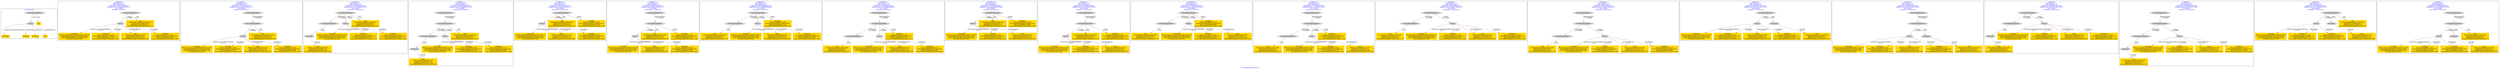 digraph n0 {
fontcolor="blue"
remincross="true"
label="s18-s-indianapolis-artists.xml"
subgraph cluster_0 {
label="1-correct model"
n2[style="filled",color="white",fillcolor="lightgray",label="CulturalHeritageObject1"];
n3[style="filled",color="white",fillcolor="lightgray",label="Person1"];
n4[shape="plaintext",style="filled",fillcolor="gold",label="title"];
n5[shape="plaintext",style="filled",fillcolor="gold",label="nationality"];
n6[shape="plaintext",style="filled",fillcolor="gold",label="birthDate"];
n7[shape="plaintext",style="filled",fillcolor="gold",label="deathDate"];
n8[shape="plaintext",style="filled",fillcolor="gold",label="name"];
}
subgraph cluster_1 {
label="candidate 0\nlink coherence:1.0\nnode coherence:1.0\nconfidence:0.570475399534122\nmapping score:0.6234917998447073\ncost:5.99996\n-precision:1.0-recall:1.0"
n10[style="filled",color="white",fillcolor="lightgray",label="CulturalHeritageObject1"];
n11[style="filled",color="white",fillcolor="lightgray",label="Person1"];
n12[shape="plaintext",style="filled",fillcolor="gold",label="title\n[CulturalHeritageObject,title,0.456]\n[Document,classLink,0.297]\n[WebResource,classLink,0.17]\n[CulturalHeritageObject,description,0.077]"];
n13[shape="plaintext",style="filled",fillcolor="gold",label="nationality\n[Person,countryAssociatedWithThePerson,0.812]\n[CulturalHeritageObject,provenance,0.08]\n[CulturalHeritageObject,description,0.063]\n[Concept,prefLabel,0.045]"];
n14[shape="plaintext",style="filled",fillcolor="gold",label="birthDate\n[Person,dateOfBirth,0.542]\n[CulturalHeritageObject,created,0.291]\n[Person,dateOfDeath,0.124]\n[CulturalHeritageObject,description,0.043]"];
n15[shape="plaintext",style="filled",fillcolor="gold",label="name\n[Person,nameOfThePerson,0.49]\n[Document,classLink,0.271]\n[WebResource,classLink,0.146]\n[CulturalHeritageObject,provenance,0.093]"];
n16[shape="plaintext",style="filled",fillcolor="gold",label="deathDate\n[Person,dateOfDeath,0.552]\n[CulturalHeritageObject,created,0.285]\n[Person,dateOfBirth,0.098]\n[CulturalHeritageObject,provenance,0.064]"];
}
subgraph cluster_2 {
label="candidate 1\nlink coherence:1.0\nnode coherence:1.0\nconfidence:0.570475399534122\nmapping score:0.6234917998447073\ncost:6.99994\n-precision:0.86-recall:1.0"
n18[style="filled",color="white",fillcolor="lightgray",label="CulturalHeritageObject1"];
n19[style="filled",color="white",fillcolor="lightgray",label="Person1"];
n20[style="filled",color="white",fillcolor="lightgray",label="EuropeanaAggregation1"];
n21[shape="plaintext",style="filled",fillcolor="gold",label="title\n[CulturalHeritageObject,title,0.456]\n[Document,classLink,0.297]\n[WebResource,classLink,0.17]\n[CulturalHeritageObject,description,0.077]"];
n22[shape="plaintext",style="filled",fillcolor="gold",label="nationality\n[Person,countryAssociatedWithThePerson,0.812]\n[CulturalHeritageObject,provenance,0.08]\n[CulturalHeritageObject,description,0.063]\n[Concept,prefLabel,0.045]"];
n23[shape="plaintext",style="filled",fillcolor="gold",label="birthDate\n[Person,dateOfBirth,0.542]\n[CulturalHeritageObject,created,0.291]\n[Person,dateOfDeath,0.124]\n[CulturalHeritageObject,description,0.043]"];
n24[shape="plaintext",style="filled",fillcolor="gold",label="name\n[Person,nameOfThePerson,0.49]\n[Document,classLink,0.271]\n[WebResource,classLink,0.146]\n[CulturalHeritageObject,provenance,0.093]"];
n25[shape="plaintext",style="filled",fillcolor="gold",label="deathDate\n[Person,dateOfDeath,0.552]\n[CulturalHeritageObject,created,0.285]\n[Person,dateOfBirth,0.098]\n[CulturalHeritageObject,provenance,0.064]"];
}
subgraph cluster_3 {
label="candidate 10\nlink coherence:1.0\nnode coherence:1.0\nconfidence:0.5265929853440222\nmapping score:0.5755309951146741\ncost:7.99995\n-precision:0.62-recall:0.83"
n27[style="filled",color="white",fillcolor="lightgray",label="CulturalHeritageObject1"];
n28[style="filled",color="white",fillcolor="lightgray",label="CulturalHeritageObject2"];
n29[style="filled",color="white",fillcolor="lightgray",label="Person1"];
n30[style="filled",color="white",fillcolor="lightgray",label="Document2"];
n31[shape="plaintext",style="filled",fillcolor="gold",label="title\n[CulturalHeritageObject,title,0.456]\n[Document,classLink,0.297]\n[WebResource,classLink,0.17]\n[CulturalHeritageObject,description,0.077]"];
n32[shape="plaintext",style="filled",fillcolor="gold",label="nationality\n[Person,countryAssociatedWithThePerson,0.812]\n[CulturalHeritageObject,provenance,0.08]\n[CulturalHeritageObject,description,0.063]\n[Concept,prefLabel,0.045]"];
n33[shape="plaintext",style="filled",fillcolor="gold",label="name\n[Person,nameOfThePerson,0.49]\n[Document,classLink,0.271]\n[WebResource,classLink,0.146]\n[CulturalHeritageObject,provenance,0.093]"];
n34[shape="plaintext",style="filled",fillcolor="gold",label="birthDate\n[Person,dateOfBirth,0.542]\n[CulturalHeritageObject,created,0.291]\n[Person,dateOfDeath,0.124]\n[CulturalHeritageObject,description,0.043]"];
n35[shape="plaintext",style="filled",fillcolor="gold",label="deathDate\n[Person,dateOfDeath,0.552]\n[CulturalHeritageObject,created,0.285]\n[Person,dateOfBirth,0.098]\n[CulturalHeritageObject,provenance,0.064]"];
}
subgraph cluster_4 {
label="candidate 11\nlink coherence:1.0\nnode coherence:1.0\nconfidence:0.5265929853440222\nmapping score:0.5755309951146741\ncost:8.99993\n-precision:0.56-recall:0.83"
n37[style="filled",color="white",fillcolor="lightgray",label="CulturalHeritageObject1"];
n38[style="filled",color="white",fillcolor="lightgray",label="CulturalHeritageObject2"];
n39[style="filled",color="white",fillcolor="lightgray",label="Person1"];
n40[style="filled",color="white",fillcolor="lightgray",label="Document2"];
n41[style="filled",color="white",fillcolor="lightgray",label="EuropeanaAggregation1"];
n42[shape="plaintext",style="filled",fillcolor="gold",label="title\n[CulturalHeritageObject,title,0.456]\n[Document,classLink,0.297]\n[WebResource,classLink,0.17]\n[CulturalHeritageObject,description,0.077]"];
n43[shape="plaintext",style="filled",fillcolor="gold",label="nationality\n[Person,countryAssociatedWithThePerson,0.812]\n[CulturalHeritageObject,provenance,0.08]\n[CulturalHeritageObject,description,0.063]\n[Concept,prefLabel,0.045]"];
n44[shape="plaintext",style="filled",fillcolor="gold",label="name\n[Person,nameOfThePerson,0.49]\n[Document,classLink,0.271]\n[WebResource,classLink,0.146]\n[CulturalHeritageObject,provenance,0.093]"];
n45[shape="plaintext",style="filled",fillcolor="gold",label="birthDate\n[Person,dateOfBirth,0.542]\n[CulturalHeritageObject,created,0.291]\n[Person,dateOfDeath,0.124]\n[CulturalHeritageObject,description,0.043]"];
n46[shape="plaintext",style="filled",fillcolor="gold",label="deathDate\n[Person,dateOfDeath,0.552]\n[CulturalHeritageObject,created,0.285]\n[Person,dateOfBirth,0.098]\n[CulturalHeritageObject,provenance,0.064]"];
}
subgraph cluster_5 {
label="candidate 12\nlink coherence:1.0\nnode coherence:1.0\nconfidence:0.5202025944295252\nmapping score:0.6067341981431751\ncost:5.99996\n-precision:0.83-recall:0.83"
n48[style="filled",color="white",fillcolor="lightgray",label="CulturalHeritageObject1"];
n49[style="filled",color="white",fillcolor="lightgray",label="Person1"];
n50[shape="plaintext",style="filled",fillcolor="gold",label="title\n[CulturalHeritageObject,title,0.456]\n[Document,classLink,0.297]\n[WebResource,classLink,0.17]\n[CulturalHeritageObject,description,0.077]"];
n51[shape="plaintext",style="filled",fillcolor="gold",label="nationality\n[Person,countryAssociatedWithThePerson,0.812]\n[CulturalHeritageObject,provenance,0.08]\n[CulturalHeritageObject,description,0.063]\n[Concept,prefLabel,0.045]"];
n52[shape="plaintext",style="filled",fillcolor="gold",label="birthDate\n[Person,dateOfBirth,0.542]\n[CulturalHeritageObject,created,0.291]\n[Person,dateOfDeath,0.124]\n[CulturalHeritageObject,description,0.043]"];
n53[shape="plaintext",style="filled",fillcolor="gold",label="name\n[Person,nameOfThePerson,0.49]\n[Document,classLink,0.271]\n[WebResource,classLink,0.146]\n[CulturalHeritageObject,provenance,0.093]"];
n54[shape="plaintext",style="filled",fillcolor="gold",label="deathDate\n[Person,dateOfDeath,0.552]\n[CulturalHeritageObject,created,0.285]\n[Person,dateOfBirth,0.098]\n[CulturalHeritageObject,provenance,0.064]"];
}
subgraph cluster_6 {
label="candidate 13\nlink coherence:1.0\nnode coherence:1.0\nconfidence:0.5202025944295252\nmapping score:0.6067341981431751\ncost:6.99994\n-precision:0.71-recall:0.83"
n56[style="filled",color="white",fillcolor="lightgray",label="CulturalHeritageObject1"];
n57[style="filled",color="white",fillcolor="lightgray",label="Person1"];
n58[style="filled",color="white",fillcolor="lightgray",label="EuropeanaAggregation1"];
n59[shape="plaintext",style="filled",fillcolor="gold",label="title\n[CulturalHeritageObject,title,0.456]\n[Document,classLink,0.297]\n[WebResource,classLink,0.17]\n[CulturalHeritageObject,description,0.077]"];
n60[shape="plaintext",style="filled",fillcolor="gold",label="nationality\n[Person,countryAssociatedWithThePerson,0.812]\n[CulturalHeritageObject,provenance,0.08]\n[CulturalHeritageObject,description,0.063]\n[Concept,prefLabel,0.045]"];
n61[shape="plaintext",style="filled",fillcolor="gold",label="birthDate\n[Person,dateOfBirth,0.542]\n[CulturalHeritageObject,created,0.291]\n[Person,dateOfDeath,0.124]\n[CulturalHeritageObject,description,0.043]"];
n62[shape="plaintext",style="filled",fillcolor="gold",label="name\n[Person,nameOfThePerson,0.49]\n[Document,classLink,0.271]\n[WebResource,classLink,0.146]\n[CulturalHeritageObject,provenance,0.093]"];
n63[shape="plaintext",style="filled",fillcolor="gold",label="deathDate\n[Person,dateOfDeath,0.552]\n[CulturalHeritageObject,created,0.285]\n[Person,dateOfBirth,0.098]\n[CulturalHeritageObject,provenance,0.064]"];
}
subgraph cluster_7 {
label="candidate 14\nlink coherence:1.0\nnode coherence:1.0\nconfidence:0.5202025944295252\nmapping score:0.5734008648098418\ncost:6.99995\n-precision:0.57-recall:0.67"
n65[style="filled",color="white",fillcolor="lightgray",label="CulturalHeritageObject1"];
n66[style="filled",color="white",fillcolor="lightgray",label="CulturalHeritageObject2"];
n67[style="filled",color="white",fillcolor="lightgray",label="Person1"];
n68[shape="plaintext",style="filled",fillcolor="gold",label="title\n[CulturalHeritageObject,title,0.456]\n[Document,classLink,0.297]\n[WebResource,classLink,0.17]\n[CulturalHeritageObject,description,0.077]"];
n69[shape="plaintext",style="filled",fillcolor="gold",label="nationality\n[Person,countryAssociatedWithThePerson,0.812]\n[CulturalHeritageObject,provenance,0.08]\n[CulturalHeritageObject,description,0.063]\n[Concept,prefLabel,0.045]"];
n70[shape="plaintext",style="filled",fillcolor="gold",label="birthDate\n[Person,dateOfBirth,0.542]\n[CulturalHeritageObject,created,0.291]\n[Person,dateOfDeath,0.124]\n[CulturalHeritageObject,description,0.043]"];
n71[shape="plaintext",style="filled",fillcolor="gold",label="name\n[Person,nameOfThePerson,0.49]\n[Document,classLink,0.271]\n[WebResource,classLink,0.146]\n[CulturalHeritageObject,provenance,0.093]"];
n72[shape="plaintext",style="filled",fillcolor="gold",label="deathDate\n[Person,dateOfDeath,0.552]\n[CulturalHeritageObject,created,0.285]\n[Person,dateOfBirth,0.098]\n[CulturalHeritageObject,provenance,0.064]"];
}
subgraph cluster_8 {
label="candidate 15\nlink coherence:1.0\nnode coherence:1.0\nconfidence:0.5202025944295252\nmapping score:0.5734008648098418\ncost:7.99993\n-precision:0.5-recall:0.67"
n74[style="filled",color="white",fillcolor="lightgray",label="CulturalHeritageObject1"];
n75[style="filled",color="white",fillcolor="lightgray",label="CulturalHeritageObject2"];
n76[style="filled",color="white",fillcolor="lightgray",label="Person1"];
n77[style="filled",color="white",fillcolor="lightgray",label="EuropeanaAggregation1"];
n78[shape="plaintext",style="filled",fillcolor="gold",label="title\n[CulturalHeritageObject,title,0.456]\n[Document,classLink,0.297]\n[WebResource,classLink,0.17]\n[CulturalHeritageObject,description,0.077]"];
n79[shape="plaintext",style="filled",fillcolor="gold",label="nationality\n[Person,countryAssociatedWithThePerson,0.812]\n[CulturalHeritageObject,provenance,0.08]\n[CulturalHeritageObject,description,0.063]\n[Concept,prefLabel,0.045]"];
n80[shape="plaintext",style="filled",fillcolor="gold",label="birthDate\n[Person,dateOfBirth,0.542]\n[CulturalHeritageObject,created,0.291]\n[Person,dateOfDeath,0.124]\n[CulturalHeritageObject,description,0.043]"];
n81[shape="plaintext",style="filled",fillcolor="gold",label="name\n[Person,nameOfThePerson,0.49]\n[Document,classLink,0.271]\n[WebResource,classLink,0.146]\n[CulturalHeritageObject,provenance,0.093]"];
n82[shape="plaintext",style="filled",fillcolor="gold",label="deathDate\n[Person,dateOfDeath,0.552]\n[CulturalHeritageObject,created,0.285]\n[Person,dateOfBirth,0.098]\n[CulturalHeritageObject,provenance,0.064]"];
}
subgraph cluster_9 {
label="candidate 16\nlink coherence:1.0\nnode coherence:1.0\nconfidence:0.5171029625293007\nmapping score:0.6057009875097669\ncost:5.99996\n-precision:0.83-recall:0.83"
n84[style="filled",color="white",fillcolor="lightgray",label="CulturalHeritageObject1"];
n85[style="filled",color="white",fillcolor="lightgray",label="Person1"];
n86[shape="plaintext",style="filled",fillcolor="gold",label="title\n[CulturalHeritageObject,title,0.456]\n[Document,classLink,0.297]\n[WebResource,classLink,0.17]\n[CulturalHeritageObject,description,0.077]"];
n87[shape="plaintext",style="filled",fillcolor="gold",label="nationality\n[Person,countryAssociatedWithThePerson,0.812]\n[CulturalHeritageObject,provenance,0.08]\n[CulturalHeritageObject,description,0.063]\n[Concept,prefLabel,0.045]"];
n88[shape="plaintext",style="filled",fillcolor="gold",label="deathDate\n[Person,dateOfDeath,0.552]\n[CulturalHeritageObject,created,0.285]\n[Person,dateOfBirth,0.098]\n[CulturalHeritageObject,provenance,0.064]"];
n89[shape="plaintext",style="filled",fillcolor="gold",label="birthDate\n[Person,dateOfBirth,0.542]\n[CulturalHeritageObject,created,0.291]\n[Person,dateOfDeath,0.124]\n[CulturalHeritageObject,description,0.043]"];
n90[shape="plaintext",style="filled",fillcolor="gold",label="name\n[Person,nameOfThePerson,0.49]\n[Document,classLink,0.271]\n[WebResource,classLink,0.146]\n[CulturalHeritageObject,provenance,0.093]"];
}
subgraph cluster_10 {
label="candidate 17\nlink coherence:1.0\nnode coherence:1.0\nconfidence:0.5171029625293007\nmapping score:0.6057009875097669\ncost:6.99994\n-precision:0.71-recall:0.83"
n92[style="filled",color="white",fillcolor="lightgray",label="CulturalHeritageObject1"];
n93[style="filled",color="white",fillcolor="lightgray",label="Person1"];
n94[style="filled",color="white",fillcolor="lightgray",label="EuropeanaAggregation1"];
n95[shape="plaintext",style="filled",fillcolor="gold",label="title\n[CulturalHeritageObject,title,0.456]\n[Document,classLink,0.297]\n[WebResource,classLink,0.17]\n[CulturalHeritageObject,description,0.077]"];
n96[shape="plaintext",style="filled",fillcolor="gold",label="nationality\n[Person,countryAssociatedWithThePerson,0.812]\n[CulturalHeritageObject,provenance,0.08]\n[CulturalHeritageObject,description,0.063]\n[Concept,prefLabel,0.045]"];
n97[shape="plaintext",style="filled",fillcolor="gold",label="deathDate\n[Person,dateOfDeath,0.552]\n[CulturalHeritageObject,created,0.285]\n[Person,dateOfBirth,0.098]\n[CulturalHeritageObject,provenance,0.064]"];
n98[shape="plaintext",style="filled",fillcolor="gold",label="birthDate\n[Person,dateOfBirth,0.542]\n[CulturalHeritageObject,created,0.291]\n[Person,dateOfDeath,0.124]\n[CulturalHeritageObject,description,0.043]"];
n99[shape="plaintext",style="filled",fillcolor="gold",label="name\n[Person,nameOfThePerson,0.49]\n[Document,classLink,0.271]\n[WebResource,classLink,0.146]\n[CulturalHeritageObject,provenance,0.093]"];
}
subgraph cluster_11 {
label="candidate 18\nlink coherence:1.0\nnode coherence:1.0\nconfidence:0.5171029625293007\nmapping score:0.5723676541764335\ncost:6.99995\n-precision:0.57-recall:0.67"
n101[style="filled",color="white",fillcolor="lightgray",label="CulturalHeritageObject1"];
n102[style="filled",color="white",fillcolor="lightgray",label="CulturalHeritageObject2"];
n103[style="filled",color="white",fillcolor="lightgray",label="Person1"];
n104[shape="plaintext",style="filled",fillcolor="gold",label="title\n[CulturalHeritageObject,title,0.456]\n[Document,classLink,0.297]\n[WebResource,classLink,0.17]\n[CulturalHeritageObject,description,0.077]"];
n105[shape="plaintext",style="filled",fillcolor="gold",label="nationality\n[Person,countryAssociatedWithThePerson,0.812]\n[CulturalHeritageObject,provenance,0.08]\n[CulturalHeritageObject,description,0.063]\n[Concept,prefLabel,0.045]"];
n106[shape="plaintext",style="filled",fillcolor="gold",label="deathDate\n[Person,dateOfDeath,0.552]\n[CulturalHeritageObject,created,0.285]\n[Person,dateOfBirth,0.098]\n[CulturalHeritageObject,provenance,0.064]"];
n107[shape="plaintext",style="filled",fillcolor="gold",label="birthDate\n[Person,dateOfBirth,0.542]\n[CulturalHeritageObject,created,0.291]\n[Person,dateOfDeath,0.124]\n[CulturalHeritageObject,description,0.043]"];
n108[shape="plaintext",style="filled",fillcolor="gold",label="name\n[Person,nameOfThePerson,0.49]\n[Document,classLink,0.271]\n[WebResource,classLink,0.146]\n[CulturalHeritageObject,provenance,0.093]"];
}
subgraph cluster_12 {
label="candidate 19\nlink coherence:1.0\nnode coherence:1.0\nconfidence:0.5171029625293007\nmapping score:0.5723676541764335\ncost:7.99993\n-precision:0.5-recall:0.67"
n110[style="filled",color="white",fillcolor="lightgray",label="CulturalHeritageObject1"];
n111[style="filled",color="white",fillcolor="lightgray",label="CulturalHeritageObject2"];
n112[style="filled",color="white",fillcolor="lightgray",label="Person1"];
n113[style="filled",color="white",fillcolor="lightgray",label="EuropeanaAggregation1"];
n114[shape="plaintext",style="filled",fillcolor="gold",label="title\n[CulturalHeritageObject,title,0.456]\n[Document,classLink,0.297]\n[WebResource,classLink,0.17]\n[CulturalHeritageObject,description,0.077]"];
n115[shape="plaintext",style="filled",fillcolor="gold",label="nationality\n[Person,countryAssociatedWithThePerson,0.812]\n[CulturalHeritageObject,provenance,0.08]\n[CulturalHeritageObject,description,0.063]\n[Concept,prefLabel,0.045]"];
n116[shape="plaintext",style="filled",fillcolor="gold",label="deathDate\n[Person,dateOfDeath,0.552]\n[CulturalHeritageObject,created,0.285]\n[Person,dateOfBirth,0.098]\n[CulturalHeritageObject,provenance,0.064]"];
n117[shape="plaintext",style="filled",fillcolor="gold",label="birthDate\n[Person,dateOfBirth,0.542]\n[CulturalHeritageObject,created,0.291]\n[Person,dateOfDeath,0.124]\n[CulturalHeritageObject,description,0.043]"];
n118[shape="plaintext",style="filled",fillcolor="gold",label="name\n[Person,nameOfThePerson,0.49]\n[Document,classLink,0.271]\n[WebResource,classLink,0.146]\n[CulturalHeritageObject,provenance,0.093]"];
}
subgraph cluster_13 {
label="candidate 2\nlink coherence:1.0\nnode coherence:1.0\nconfidence:0.570475399534122\nmapping score:0.6234917998447073\ncost:6.99995\n-precision:0.71-recall:0.83"
n120[style="filled",color="white",fillcolor="lightgray",label="CulturalHeritageObject1"];
n121[style="filled",color="white",fillcolor="lightgray",label="CulturalHeritageObject2"];
n122[style="filled",color="white",fillcolor="lightgray",label="Person1"];
n123[shape="plaintext",style="filled",fillcolor="gold",label="title\n[CulturalHeritageObject,title,0.456]\n[Document,classLink,0.297]\n[WebResource,classLink,0.17]\n[CulturalHeritageObject,description,0.077]"];
n124[shape="plaintext",style="filled",fillcolor="gold",label="nationality\n[Person,countryAssociatedWithThePerson,0.812]\n[CulturalHeritageObject,provenance,0.08]\n[CulturalHeritageObject,description,0.063]\n[Concept,prefLabel,0.045]"];
n125[shape="plaintext",style="filled",fillcolor="gold",label="birthDate\n[Person,dateOfBirth,0.542]\n[CulturalHeritageObject,created,0.291]\n[Person,dateOfDeath,0.124]\n[CulturalHeritageObject,description,0.043]"];
n126[shape="plaintext",style="filled",fillcolor="gold",label="name\n[Person,nameOfThePerson,0.49]\n[Document,classLink,0.271]\n[WebResource,classLink,0.146]\n[CulturalHeritageObject,provenance,0.093]"];
n127[shape="plaintext",style="filled",fillcolor="gold",label="deathDate\n[Person,dateOfDeath,0.552]\n[CulturalHeritageObject,created,0.285]\n[Person,dateOfBirth,0.098]\n[CulturalHeritageObject,provenance,0.064]"];
}
subgraph cluster_14 {
label="candidate 3\nlink coherence:1.0\nnode coherence:1.0\nconfidence:0.570475399534122\nmapping score:0.6234917998447073\ncost:7.99993\n-precision:0.62-recall:0.83"
n129[style="filled",color="white",fillcolor="lightgray",label="CulturalHeritageObject1"];
n130[style="filled",color="white",fillcolor="lightgray",label="CulturalHeritageObject2"];
n131[style="filled",color="white",fillcolor="lightgray",label="Person1"];
n132[style="filled",color="white",fillcolor="lightgray",label="EuropeanaAggregation1"];
n133[shape="plaintext",style="filled",fillcolor="gold",label="title\n[CulturalHeritageObject,title,0.456]\n[Document,classLink,0.297]\n[WebResource,classLink,0.17]\n[CulturalHeritageObject,description,0.077]"];
n134[shape="plaintext",style="filled",fillcolor="gold",label="nationality\n[Person,countryAssociatedWithThePerson,0.812]\n[CulturalHeritageObject,provenance,0.08]\n[CulturalHeritageObject,description,0.063]\n[Concept,prefLabel,0.045]"];
n135[shape="plaintext",style="filled",fillcolor="gold",label="birthDate\n[Person,dateOfBirth,0.542]\n[CulturalHeritageObject,created,0.291]\n[Person,dateOfDeath,0.124]\n[CulturalHeritageObject,description,0.043]"];
n136[shape="plaintext",style="filled",fillcolor="gold",label="name\n[Person,nameOfThePerson,0.49]\n[Document,classLink,0.271]\n[WebResource,classLink,0.146]\n[CulturalHeritageObject,provenance,0.093]"];
n137[shape="plaintext",style="filled",fillcolor="gold",label="deathDate\n[Person,dateOfDeath,0.552]\n[CulturalHeritageObject,created,0.285]\n[Person,dateOfBirth,0.098]\n[CulturalHeritageObject,provenance,0.064]"];
}
subgraph cluster_15 {
label="candidate 4\nlink coherence:1.0\nnode coherence:1.0\nconfidence:0.5388163708111493\nmapping score:0.6129387902703831\ncost:6.99996\n-precision:0.71-recall:0.83"
n139[style="filled",color="white",fillcolor="lightgray",label="CulturalHeritageObject1"];
n140[style="filled",color="white",fillcolor="lightgray",label="Person1"];
n141[style="filled",color="white",fillcolor="lightgray",label="Document1"];
n142[shape="plaintext",style="filled",fillcolor="gold",label="nationality\n[Person,countryAssociatedWithThePerson,0.812]\n[CulturalHeritageObject,provenance,0.08]\n[CulturalHeritageObject,description,0.063]\n[Concept,prefLabel,0.045]"];
n143[shape="plaintext",style="filled",fillcolor="gold",label="birthDate\n[Person,dateOfBirth,0.542]\n[CulturalHeritageObject,created,0.291]\n[Person,dateOfDeath,0.124]\n[CulturalHeritageObject,description,0.043]"];
n144[shape="plaintext",style="filled",fillcolor="gold",label="name\n[Person,nameOfThePerson,0.49]\n[Document,classLink,0.271]\n[WebResource,classLink,0.146]\n[CulturalHeritageObject,provenance,0.093]"];
n145[shape="plaintext",style="filled",fillcolor="gold",label="deathDate\n[Person,dateOfDeath,0.552]\n[CulturalHeritageObject,created,0.285]\n[Person,dateOfBirth,0.098]\n[CulturalHeritageObject,provenance,0.064]"];
n146[shape="plaintext",style="filled",fillcolor="gold",label="title\n[CulturalHeritageObject,title,0.456]\n[Document,classLink,0.297]\n[WebResource,classLink,0.17]\n[CulturalHeritageObject,description,0.077]"];
}
subgraph cluster_16 {
label="candidate 5\nlink coherence:1.0\nnode coherence:1.0\nconfidence:0.5388163708111493\nmapping score:0.6129387902703831\ncost:7.99994\n-precision:0.62-recall:0.83"
n148[style="filled",color="white",fillcolor="lightgray",label="CulturalHeritageObject1"];
n149[style="filled",color="white",fillcolor="lightgray",label="Person1"];
n150[style="filled",color="white",fillcolor="lightgray",label="Document1"];
n151[style="filled",color="white",fillcolor="lightgray",label="EuropeanaAggregation1"];
n152[shape="plaintext",style="filled",fillcolor="gold",label="nationality\n[Person,countryAssociatedWithThePerson,0.812]\n[CulturalHeritageObject,provenance,0.08]\n[CulturalHeritageObject,description,0.063]\n[Concept,prefLabel,0.045]"];
n153[shape="plaintext",style="filled",fillcolor="gold",label="birthDate\n[Person,dateOfBirth,0.542]\n[CulturalHeritageObject,created,0.291]\n[Person,dateOfDeath,0.124]\n[CulturalHeritageObject,description,0.043]"];
n154[shape="plaintext",style="filled",fillcolor="gold",label="name\n[Person,nameOfThePerson,0.49]\n[Document,classLink,0.271]\n[WebResource,classLink,0.146]\n[CulturalHeritageObject,provenance,0.093]"];
n155[shape="plaintext",style="filled",fillcolor="gold",label="deathDate\n[Person,dateOfDeath,0.552]\n[CulturalHeritageObject,created,0.285]\n[Person,dateOfBirth,0.098]\n[CulturalHeritageObject,provenance,0.064]"];
n156[shape="plaintext",style="filled",fillcolor="gold",label="title\n[CulturalHeritageObject,title,0.456]\n[Document,classLink,0.297]\n[WebResource,classLink,0.17]\n[CulturalHeritageObject,description,0.077]"];
}
subgraph cluster_17 {
label="candidate 6\nlink coherence:1.0\nnode coherence:1.0\nconfidence:0.5388163708111493\nmapping score:0.6129387902703831\ncost:7.99995\n-precision:0.62-recall:0.83"
n158[style="filled",color="white",fillcolor="lightgray",label="CulturalHeritageObject1"];
n159[style="filled",color="white",fillcolor="lightgray",label="CulturalHeritageObject2"];
n160[style="filled",color="white",fillcolor="lightgray",label="Person1"];
n161[style="filled",color="white",fillcolor="lightgray",label="Document2"];
n162[shape="plaintext",style="filled",fillcolor="gold",label="nationality\n[Person,countryAssociatedWithThePerson,0.812]\n[CulturalHeritageObject,provenance,0.08]\n[CulturalHeritageObject,description,0.063]\n[Concept,prefLabel,0.045]"];
n163[shape="plaintext",style="filled",fillcolor="gold",label="title\n[CulturalHeritageObject,title,0.456]\n[Document,classLink,0.297]\n[WebResource,classLink,0.17]\n[CulturalHeritageObject,description,0.077]"];
n164[shape="plaintext",style="filled",fillcolor="gold",label="birthDate\n[Person,dateOfBirth,0.542]\n[CulturalHeritageObject,created,0.291]\n[Person,dateOfDeath,0.124]\n[CulturalHeritageObject,description,0.043]"];
n165[shape="plaintext",style="filled",fillcolor="gold",label="name\n[Person,nameOfThePerson,0.49]\n[Document,classLink,0.271]\n[WebResource,classLink,0.146]\n[CulturalHeritageObject,provenance,0.093]"];
n166[shape="plaintext",style="filled",fillcolor="gold",label="deathDate\n[Person,dateOfDeath,0.552]\n[CulturalHeritageObject,created,0.285]\n[Person,dateOfBirth,0.098]\n[CulturalHeritageObject,provenance,0.064]"];
}
subgraph cluster_18 {
label="candidate 7\nlink coherence:1.0\nnode coherence:1.0\nconfidence:0.5388163708111493\nmapping score:0.6129387902703831\ncost:8.99993\n-precision:0.56-recall:0.83"
n168[style="filled",color="white",fillcolor="lightgray",label="CulturalHeritageObject1"];
n169[style="filled",color="white",fillcolor="lightgray",label="CulturalHeritageObject2"];
n170[style="filled",color="white",fillcolor="lightgray",label="Person1"];
n171[style="filled",color="white",fillcolor="lightgray",label="Document2"];
n172[style="filled",color="white",fillcolor="lightgray",label="EuropeanaAggregation1"];
n173[shape="plaintext",style="filled",fillcolor="gold",label="nationality\n[Person,countryAssociatedWithThePerson,0.812]\n[CulturalHeritageObject,provenance,0.08]\n[CulturalHeritageObject,description,0.063]\n[Concept,prefLabel,0.045]"];
n174[shape="plaintext",style="filled",fillcolor="gold",label="title\n[CulturalHeritageObject,title,0.456]\n[Document,classLink,0.297]\n[WebResource,classLink,0.17]\n[CulturalHeritageObject,description,0.077]"];
n175[shape="plaintext",style="filled",fillcolor="gold",label="birthDate\n[Person,dateOfBirth,0.542]\n[CulturalHeritageObject,created,0.291]\n[Person,dateOfDeath,0.124]\n[CulturalHeritageObject,description,0.043]"];
n176[shape="plaintext",style="filled",fillcolor="gold",label="name\n[Person,nameOfThePerson,0.49]\n[Document,classLink,0.271]\n[WebResource,classLink,0.146]\n[CulturalHeritageObject,provenance,0.093]"];
n177[shape="plaintext",style="filled",fillcolor="gold",label="deathDate\n[Person,dateOfDeath,0.552]\n[CulturalHeritageObject,created,0.285]\n[Person,dateOfBirth,0.098]\n[CulturalHeritageObject,provenance,0.064]"];
}
subgraph cluster_19 {
label="candidate 8\nlink coherence:1.0\nnode coherence:1.0\nconfidence:0.5265929853440222\nmapping score:0.5755309951146741\ncost:6.99996\n-precision:0.71-recall:0.83"
n179[style="filled",color="white",fillcolor="lightgray",label="CulturalHeritageObject1"];
n180[style="filled",color="white",fillcolor="lightgray",label="Person1"];
n181[style="filled",color="white",fillcolor="lightgray",label="Document1"];
n182[shape="plaintext",style="filled",fillcolor="gold",label="title\n[CulturalHeritageObject,title,0.456]\n[Document,classLink,0.297]\n[WebResource,classLink,0.17]\n[CulturalHeritageObject,description,0.077]"];
n183[shape="plaintext",style="filled",fillcolor="gold",label="nationality\n[Person,countryAssociatedWithThePerson,0.812]\n[CulturalHeritageObject,provenance,0.08]\n[CulturalHeritageObject,description,0.063]\n[Concept,prefLabel,0.045]"];
n184[shape="plaintext",style="filled",fillcolor="gold",label="birthDate\n[Person,dateOfBirth,0.542]\n[CulturalHeritageObject,created,0.291]\n[Person,dateOfDeath,0.124]\n[CulturalHeritageObject,description,0.043]"];
n185[shape="plaintext",style="filled",fillcolor="gold",label="deathDate\n[Person,dateOfDeath,0.552]\n[CulturalHeritageObject,created,0.285]\n[Person,dateOfBirth,0.098]\n[CulturalHeritageObject,provenance,0.064]"];
n186[shape="plaintext",style="filled",fillcolor="gold",label="name\n[Person,nameOfThePerson,0.49]\n[Document,classLink,0.271]\n[WebResource,classLink,0.146]\n[CulturalHeritageObject,provenance,0.093]"];
}
subgraph cluster_20 {
label="candidate 9\nlink coherence:1.0\nnode coherence:1.0\nconfidence:0.5265929853440222\nmapping score:0.5755309951146741\ncost:7.99994\n-precision:0.62-recall:0.83"
n188[style="filled",color="white",fillcolor="lightgray",label="CulturalHeritageObject1"];
n189[style="filled",color="white",fillcolor="lightgray",label="Person1"];
n190[style="filled",color="white",fillcolor="lightgray",label="Document1"];
n191[style="filled",color="white",fillcolor="lightgray",label="EuropeanaAggregation1"];
n192[shape="plaintext",style="filled",fillcolor="gold",label="title\n[CulturalHeritageObject,title,0.456]\n[Document,classLink,0.297]\n[WebResource,classLink,0.17]\n[CulturalHeritageObject,description,0.077]"];
n193[shape="plaintext",style="filled",fillcolor="gold",label="nationality\n[Person,countryAssociatedWithThePerson,0.812]\n[CulturalHeritageObject,provenance,0.08]\n[CulturalHeritageObject,description,0.063]\n[Concept,prefLabel,0.045]"];
n194[shape="plaintext",style="filled",fillcolor="gold",label="birthDate\n[Person,dateOfBirth,0.542]\n[CulturalHeritageObject,created,0.291]\n[Person,dateOfDeath,0.124]\n[CulturalHeritageObject,description,0.043]"];
n195[shape="plaintext",style="filled",fillcolor="gold",label="deathDate\n[Person,dateOfDeath,0.552]\n[CulturalHeritageObject,created,0.285]\n[Person,dateOfBirth,0.098]\n[CulturalHeritageObject,provenance,0.064]"];
n196[shape="plaintext",style="filled",fillcolor="gold",label="name\n[Person,nameOfThePerson,0.49]\n[Document,classLink,0.271]\n[WebResource,classLink,0.146]\n[CulturalHeritageObject,provenance,0.093]"];
}
n2 -> n3[color="brown",fontcolor="black",label="creator"]
n2 -> n4[color="brown",fontcolor="black",label="title"]
n3 -> n5[color="brown",fontcolor="black",label="countryAssociatedWithThePerson"]
n3 -> n6[color="brown",fontcolor="black",label="dateOfBirth"]
n3 -> n7[color="brown",fontcolor="black",label="dateOfDeath"]
n3 -> n8[color="brown",fontcolor="black",label="nameOfThePerson"]
n10 -> n11[color="brown",fontcolor="black",label="creator\nw=0.99996"]
n10 -> n12[color="brown",fontcolor="black",label="title\nw=1.0"]
n11 -> n13[color="brown",fontcolor="black",label="countryAssociatedWithThePerson\nw=1.0"]
n11 -> n14[color="brown",fontcolor="black",label="dateOfBirth\nw=1.0"]
n11 -> n15[color="brown",fontcolor="black",label="nameOfThePerson\nw=1.0"]
n11 -> n16[color="brown",fontcolor="black",label="dateOfDeath\nw=1.0"]
n18 -> n19[color="brown",fontcolor="black",label="creator\nw=0.99996"]
n20 -> n18[color="brown",fontcolor="black",label="aggregatedCHO\nw=0.99998"]
n18 -> n21[color="brown",fontcolor="black",label="title\nw=1.0"]
n19 -> n22[color="brown",fontcolor="black",label="countryAssociatedWithThePerson\nw=1.0"]
n19 -> n23[color="brown",fontcolor="black",label="dateOfBirth\nw=1.0"]
n19 -> n24[color="brown",fontcolor="black",label="nameOfThePerson\nw=1.0"]
n19 -> n25[color="brown",fontcolor="black",label="dateOfDeath\nw=1.0"]
n27 -> n28[color="brown",fontcolor="black",label="isRelatedTo\nw=0.99999"]
n27 -> n29[color="brown",fontcolor="black",label="creator\nw=0.99996"]
n28 -> n30[color="brown",fontcolor="black",label="page\nw=1.0"]
n27 -> n31[color="brown",fontcolor="black",label="title\nw=1.0"]
n29 -> n32[color="brown",fontcolor="black",label="countryAssociatedWithThePerson\nw=1.0"]
n30 -> n33[color="brown",fontcolor="black",label="classLink\nw=1.0"]
n29 -> n34[color="brown",fontcolor="black",label="dateOfBirth\nw=1.0"]
n29 -> n35[color="brown",fontcolor="black",label="dateOfDeath\nw=1.0"]
n37 -> n38[color="brown",fontcolor="black",label="isRelatedTo\nw=0.99999"]
n37 -> n39[color="brown",fontcolor="black",label="creator\nw=0.99996"]
n38 -> n40[color="brown",fontcolor="black",label="page\nw=1.0"]
n41 -> n37[color="brown",fontcolor="black",label="aggregatedCHO\nw=0.99998"]
n37 -> n42[color="brown",fontcolor="black",label="title\nw=1.0"]
n39 -> n43[color="brown",fontcolor="black",label="countryAssociatedWithThePerson\nw=1.0"]
n40 -> n44[color="brown",fontcolor="black",label="classLink\nw=1.0"]
n39 -> n45[color="brown",fontcolor="black",label="dateOfBirth\nw=1.0"]
n39 -> n46[color="brown",fontcolor="black",label="dateOfDeath\nw=1.0"]
n48 -> n49[color="brown",fontcolor="black",label="creator\nw=0.99996"]
n48 -> n50[color="brown",fontcolor="black",label="title\nw=1.0"]
n49 -> n51[color="brown",fontcolor="black",label="countryAssociatedWithThePerson\nw=1.0"]
n48 -> n52[color="brown",fontcolor="black",label="created\nw=1.0"]
n49 -> n53[color="brown",fontcolor="black",label="nameOfThePerson\nw=1.0"]
n49 -> n54[color="brown",fontcolor="black",label="dateOfDeath\nw=1.0"]
n56 -> n57[color="brown",fontcolor="black",label="creator\nw=0.99996"]
n58 -> n56[color="brown",fontcolor="black",label="aggregatedCHO\nw=0.99998"]
n56 -> n59[color="brown",fontcolor="black",label="title\nw=1.0"]
n57 -> n60[color="brown",fontcolor="black",label="countryAssociatedWithThePerson\nw=1.0"]
n56 -> n61[color="brown",fontcolor="black",label="created\nw=1.0"]
n57 -> n62[color="brown",fontcolor="black",label="nameOfThePerson\nw=1.0"]
n57 -> n63[color="brown",fontcolor="black",label="dateOfDeath\nw=1.0"]
n65 -> n66[color="brown",fontcolor="black",label="isRelatedTo\nw=0.99999"]
n65 -> n67[color="brown",fontcolor="black",label="creator\nw=0.99996"]
n66 -> n68[color="brown",fontcolor="black",label="title\nw=1.0"]
n67 -> n69[color="brown",fontcolor="black",label="countryAssociatedWithThePerson\nw=1.0"]
n65 -> n70[color="brown",fontcolor="black",label="created\nw=1.0"]
n67 -> n71[color="brown",fontcolor="black",label="nameOfThePerson\nw=1.0"]
n67 -> n72[color="brown",fontcolor="black",label="dateOfDeath\nw=1.0"]
n74 -> n75[color="brown",fontcolor="black",label="isRelatedTo\nw=0.99999"]
n74 -> n76[color="brown",fontcolor="black",label="creator\nw=0.99996"]
n77 -> n74[color="brown",fontcolor="black",label="aggregatedCHO\nw=0.99998"]
n75 -> n78[color="brown",fontcolor="black",label="title\nw=1.0"]
n76 -> n79[color="brown",fontcolor="black",label="countryAssociatedWithThePerson\nw=1.0"]
n74 -> n80[color="brown",fontcolor="black",label="created\nw=1.0"]
n76 -> n81[color="brown",fontcolor="black",label="nameOfThePerson\nw=1.0"]
n76 -> n82[color="brown",fontcolor="black",label="dateOfDeath\nw=1.0"]
n84 -> n85[color="brown",fontcolor="black",label="creator\nw=0.99996"]
n84 -> n86[color="brown",fontcolor="black",label="title\nw=1.0"]
n85 -> n87[color="brown",fontcolor="black",label="countryAssociatedWithThePerson\nw=1.0"]
n84 -> n88[color="brown",fontcolor="black",label="created\nw=1.0"]
n85 -> n89[color="brown",fontcolor="black",label="dateOfBirth\nw=1.0"]
n85 -> n90[color="brown",fontcolor="black",label="nameOfThePerson\nw=1.0"]
n92 -> n93[color="brown",fontcolor="black",label="creator\nw=0.99996"]
n94 -> n92[color="brown",fontcolor="black",label="aggregatedCHO\nw=0.99998"]
n92 -> n95[color="brown",fontcolor="black",label="title\nw=1.0"]
n93 -> n96[color="brown",fontcolor="black",label="countryAssociatedWithThePerson\nw=1.0"]
n92 -> n97[color="brown",fontcolor="black",label="created\nw=1.0"]
n93 -> n98[color="brown",fontcolor="black",label="dateOfBirth\nw=1.0"]
n93 -> n99[color="brown",fontcolor="black",label="nameOfThePerson\nw=1.0"]
n101 -> n102[color="brown",fontcolor="black",label="isRelatedTo\nw=0.99999"]
n101 -> n103[color="brown",fontcolor="black",label="creator\nw=0.99996"]
n102 -> n104[color="brown",fontcolor="black",label="title\nw=1.0"]
n103 -> n105[color="brown",fontcolor="black",label="countryAssociatedWithThePerson\nw=1.0"]
n101 -> n106[color="brown",fontcolor="black",label="created\nw=1.0"]
n103 -> n107[color="brown",fontcolor="black",label="dateOfBirth\nw=1.0"]
n103 -> n108[color="brown",fontcolor="black",label="nameOfThePerson\nw=1.0"]
n110 -> n111[color="brown",fontcolor="black",label="isRelatedTo\nw=0.99999"]
n110 -> n112[color="brown",fontcolor="black",label="creator\nw=0.99996"]
n113 -> n110[color="brown",fontcolor="black",label="aggregatedCHO\nw=0.99998"]
n111 -> n114[color="brown",fontcolor="black",label="title\nw=1.0"]
n112 -> n115[color="brown",fontcolor="black",label="countryAssociatedWithThePerson\nw=1.0"]
n110 -> n116[color="brown",fontcolor="black",label="created\nw=1.0"]
n112 -> n117[color="brown",fontcolor="black",label="dateOfBirth\nw=1.0"]
n112 -> n118[color="brown",fontcolor="black",label="nameOfThePerson\nw=1.0"]
n120 -> n121[color="brown",fontcolor="black",label="isRelatedTo\nw=0.99999"]
n120 -> n122[color="brown",fontcolor="black",label="creator\nw=0.99996"]
n121 -> n123[color="brown",fontcolor="black",label="title\nw=1.0"]
n122 -> n124[color="brown",fontcolor="black",label="countryAssociatedWithThePerson\nw=1.0"]
n122 -> n125[color="brown",fontcolor="black",label="dateOfBirth\nw=1.0"]
n122 -> n126[color="brown",fontcolor="black",label="nameOfThePerson\nw=1.0"]
n122 -> n127[color="brown",fontcolor="black",label="dateOfDeath\nw=1.0"]
n129 -> n130[color="brown",fontcolor="black",label="isRelatedTo\nw=0.99999"]
n129 -> n131[color="brown",fontcolor="black",label="creator\nw=0.99996"]
n132 -> n129[color="brown",fontcolor="black",label="aggregatedCHO\nw=0.99998"]
n130 -> n133[color="brown",fontcolor="black",label="title\nw=1.0"]
n131 -> n134[color="brown",fontcolor="black",label="countryAssociatedWithThePerson\nw=1.0"]
n131 -> n135[color="brown",fontcolor="black",label="dateOfBirth\nw=1.0"]
n131 -> n136[color="brown",fontcolor="black",label="nameOfThePerson\nw=1.0"]
n131 -> n137[color="brown",fontcolor="black",label="dateOfDeath\nw=1.0"]
n139 -> n140[color="brown",fontcolor="black",label="creator\nw=0.99996"]
n139 -> n141[color="brown",fontcolor="black",label="page\nw=1.0"]
n140 -> n142[color="brown",fontcolor="black",label="countryAssociatedWithThePerson\nw=1.0"]
n140 -> n143[color="brown",fontcolor="black",label="dateOfBirth\nw=1.0"]
n140 -> n144[color="brown",fontcolor="black",label="nameOfThePerson\nw=1.0"]
n140 -> n145[color="brown",fontcolor="black",label="dateOfDeath\nw=1.0"]
n141 -> n146[color="brown",fontcolor="black",label="classLink\nw=1.0"]
n148 -> n149[color="brown",fontcolor="black",label="creator\nw=0.99996"]
n148 -> n150[color="brown",fontcolor="black",label="page\nw=1.0"]
n151 -> n148[color="brown",fontcolor="black",label="aggregatedCHO\nw=0.99998"]
n149 -> n152[color="brown",fontcolor="black",label="countryAssociatedWithThePerson\nw=1.0"]
n149 -> n153[color="brown",fontcolor="black",label="dateOfBirth\nw=1.0"]
n149 -> n154[color="brown",fontcolor="black",label="nameOfThePerson\nw=1.0"]
n149 -> n155[color="brown",fontcolor="black",label="dateOfDeath\nw=1.0"]
n150 -> n156[color="brown",fontcolor="black",label="classLink\nw=1.0"]
n158 -> n159[color="brown",fontcolor="black",label="isRelatedTo\nw=0.99999"]
n158 -> n160[color="brown",fontcolor="black",label="creator\nw=0.99996"]
n159 -> n161[color="brown",fontcolor="black",label="page\nw=1.0"]
n160 -> n162[color="brown",fontcolor="black",label="countryAssociatedWithThePerson\nw=1.0"]
n161 -> n163[color="brown",fontcolor="black",label="classLink\nw=1.0"]
n160 -> n164[color="brown",fontcolor="black",label="dateOfBirth\nw=1.0"]
n160 -> n165[color="brown",fontcolor="black",label="nameOfThePerson\nw=1.0"]
n160 -> n166[color="brown",fontcolor="black",label="dateOfDeath\nw=1.0"]
n168 -> n169[color="brown",fontcolor="black",label="isRelatedTo\nw=0.99999"]
n168 -> n170[color="brown",fontcolor="black",label="creator\nw=0.99996"]
n169 -> n171[color="brown",fontcolor="black",label="page\nw=1.0"]
n172 -> n168[color="brown",fontcolor="black",label="aggregatedCHO\nw=0.99998"]
n170 -> n173[color="brown",fontcolor="black",label="countryAssociatedWithThePerson\nw=1.0"]
n171 -> n174[color="brown",fontcolor="black",label="classLink\nw=1.0"]
n170 -> n175[color="brown",fontcolor="black",label="dateOfBirth\nw=1.0"]
n170 -> n176[color="brown",fontcolor="black",label="nameOfThePerson\nw=1.0"]
n170 -> n177[color="brown",fontcolor="black",label="dateOfDeath\nw=1.0"]
n179 -> n180[color="brown",fontcolor="black",label="creator\nw=0.99996"]
n179 -> n181[color="brown",fontcolor="black",label="page\nw=1.0"]
n179 -> n182[color="brown",fontcolor="black",label="title\nw=1.0"]
n180 -> n183[color="brown",fontcolor="black",label="countryAssociatedWithThePerson\nw=1.0"]
n180 -> n184[color="brown",fontcolor="black",label="dateOfBirth\nw=1.0"]
n180 -> n185[color="brown",fontcolor="black",label="dateOfDeath\nw=1.0"]
n181 -> n186[color="brown",fontcolor="black",label="classLink\nw=1.0"]
n188 -> n189[color="brown",fontcolor="black",label="creator\nw=0.99996"]
n188 -> n190[color="brown",fontcolor="black",label="page\nw=1.0"]
n191 -> n188[color="brown",fontcolor="black",label="aggregatedCHO\nw=0.99998"]
n188 -> n192[color="brown",fontcolor="black",label="title\nw=1.0"]
n189 -> n193[color="brown",fontcolor="black",label="countryAssociatedWithThePerson\nw=1.0"]
n189 -> n194[color="brown",fontcolor="black",label="dateOfBirth\nw=1.0"]
n189 -> n195[color="brown",fontcolor="black",label="dateOfDeath\nw=1.0"]
n190 -> n196[color="brown",fontcolor="black",label="classLink\nw=1.0"]
}
